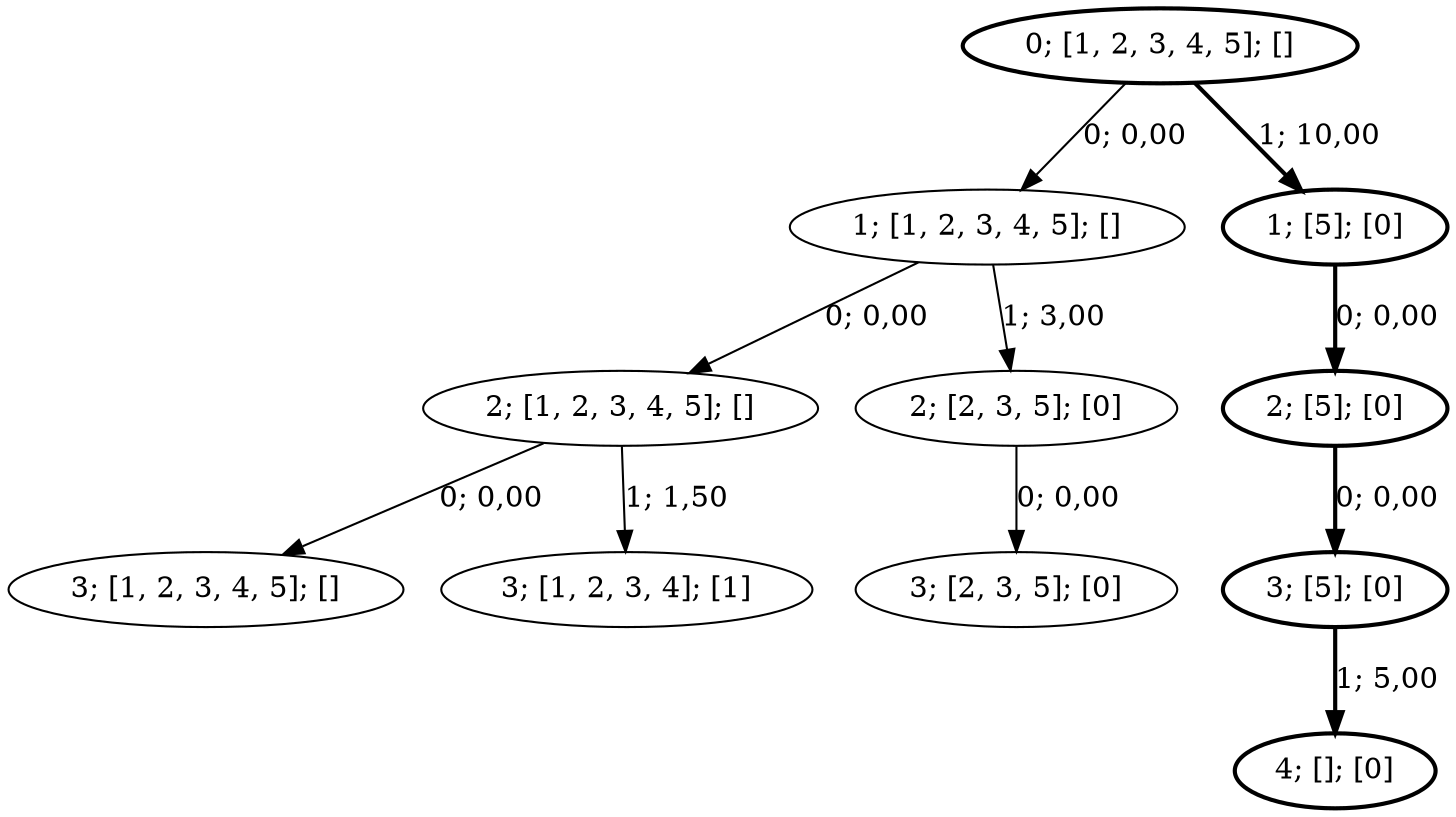 strict digraph G {
  1 [ style="bold" label="0; [1, 2, 3, 4, 5]; []" ];
  2 [ style="solid" label="1; [1, 2, 3, 4, 5]; []" ];
  3 [ style="solid" label="2; [1, 2, 3, 4, 5]; []" ];
  4 [ style="solid" label="3; [1, 2, 3, 4, 5]; []" ];
  5 [ style="bold" label="4; []; [0]" ];
  6 [ style="solid" label="2; [2, 3, 5]; [0]" ];
  7 [ style="solid" label="3; [2, 3, 5]; [0]" ];
  8 [ style="solid" label="3; [1, 2, 3, 4]; [1]" ];
  9 [ style="bold" label="1; [5]; [0]" ];
  10 [ style="bold" label="2; [5]; [0]" ];
  11 [ style="bold" label="3; [5]; [0]" ];
  1 -> 2 [ style="solid" label="0; 0,00" ];
  2 -> 3 [ style="solid" label="0; 0,00" ];
  3 -> 4 [ style="solid" label="0; 0,00" ];
  11 -> 5 [ style="bold" label="1; 5,00" ];
  2 -> 6 [ style="solid" label="1; 3,00" ];
  6 -> 7 [ style="solid" label="0; 0,00" ];
  3 -> 8 [ style="solid" label="1; 1,50" ];
  1 -> 9 [ style="bold" label="1; 10,00" ];
  9 -> 10 [ style="bold" label="0; 0,00" ];
  10 -> 11 [ style="bold" label="0; 0,00" ];
}
